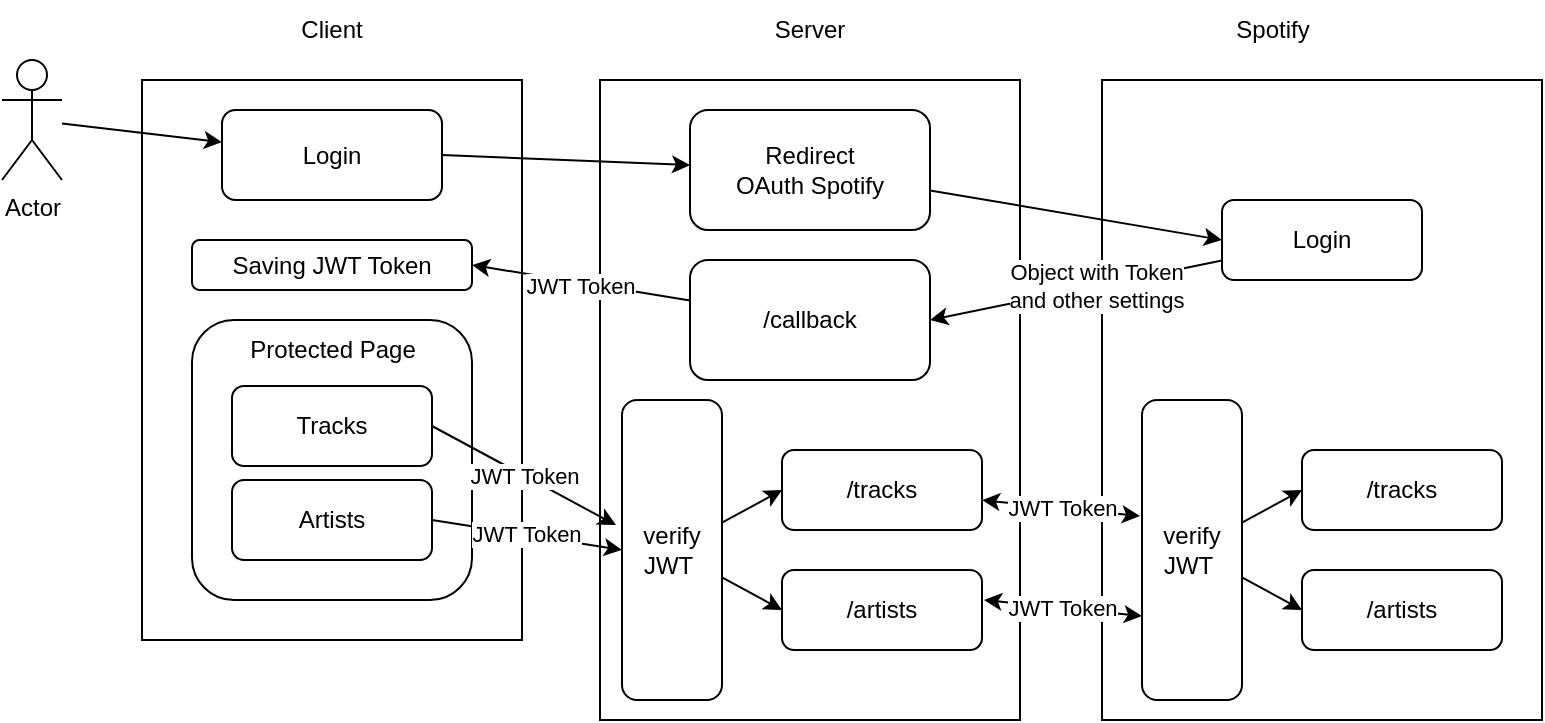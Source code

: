 <mxfile>
    <diagram id="CRIYX2zX5tSCqpigr5Dh" name="Page-1">
        <mxGraphModel dx="906" dy="682" grid="1" gridSize="10" guides="1" tooltips="1" connect="1" arrows="1" fold="1" page="1" pageScale="1" pageWidth="827" pageHeight="1169" math="0" shadow="0">
            <root>
                <mxCell id="0"/>
                <mxCell id="1" parent="0"/>
                <mxCell id="21" value="" style="rounded=0;whiteSpace=wrap;html=1;fontStyle=1;fillColor=none;" parent="1" vertex="1">
                    <mxGeometry x="560" y="160" width="220" height="320" as="geometry"/>
                </mxCell>
                <mxCell id="8" value="" style="edgeStyle=none;html=1;" parent="1" source="2" target="5" edge="1">
                    <mxGeometry relative="1" as="geometry"/>
                </mxCell>
                <mxCell id="2" value="Actor" style="shape=umlActor;verticalLabelPosition=bottom;verticalAlign=top;html=1;outlineConnect=0;" parent="1" vertex="1">
                    <mxGeometry x="10" y="150" width="30" height="60" as="geometry"/>
                </mxCell>
                <mxCell id="13" style="edgeStyle=none;html=1;exitX=1;exitY=0.5;exitDx=0;exitDy=0;" parent="1" source="5" target="12" edge="1">
                    <mxGeometry relative="1" as="geometry"/>
                </mxCell>
                <mxCell id="3" value="" style="rounded=0;whiteSpace=wrap;html=1;fillColor=none;" parent="1" vertex="1">
                    <mxGeometry x="80" y="160" width="190" height="280" as="geometry"/>
                </mxCell>
                <mxCell id="4" value="Client" style="text;html=1;strokeColor=none;fillColor=none;align=center;verticalAlign=middle;whiteSpace=wrap;rounded=0;" parent="1" vertex="1">
                    <mxGeometry x="145" y="120" width="60" height="30" as="geometry"/>
                </mxCell>
                <mxCell id="5" value="Login" style="rounded=1;whiteSpace=wrap;html=1;" parent="1" vertex="1">
                    <mxGeometry x="120" y="175" width="110" height="45" as="geometry"/>
                </mxCell>
                <mxCell id="9" value="" style="rounded=0;whiteSpace=wrap;html=1;fontStyle=1;fillColor=none;" parent="1" vertex="1">
                    <mxGeometry x="309" y="160" width="210" height="320" as="geometry"/>
                </mxCell>
                <mxCell id="10" value="Server" style="text;html=1;strokeColor=none;fillColor=none;align=center;verticalAlign=middle;whiteSpace=wrap;rounded=0;" parent="1" vertex="1">
                    <mxGeometry x="384" y="120" width="60" height="30" as="geometry"/>
                </mxCell>
                <mxCell id="16" style="edgeStyle=none;html=1;entryX=0;entryY=0.5;entryDx=0;entryDy=0;" parent="1" source="12" target="14" edge="1">
                    <mxGeometry relative="1" as="geometry"/>
                </mxCell>
                <mxCell id="12" value="Redirect&lt;br&gt;OAuth Spotify" style="rounded=1;whiteSpace=wrap;html=1;" parent="1" vertex="1">
                    <mxGeometry x="354" y="175" width="120" height="60" as="geometry"/>
                </mxCell>
                <mxCell id="18" style="edgeStyle=none;html=1;entryX=1;entryY=0.5;entryDx=0;entryDy=0;" parent="1" source="14" target="17" edge="1">
                    <mxGeometry relative="1" as="geometry"/>
                </mxCell>
                <mxCell id="19" value="Object with Token &lt;br&gt;and other settings" style="edgeLabel;html=1;align=center;verticalAlign=middle;resizable=0;points=[];" parent="18" vertex="1" connectable="0">
                    <mxGeometry x="-0.127" relative="1" as="geometry">
                        <mxPoint as="offset"/>
                    </mxGeometry>
                </mxCell>
                <mxCell id="14" value="Login" style="rounded=1;whiteSpace=wrap;html=1;fillColor=none;" parent="1" vertex="1">
                    <mxGeometry x="620" y="220" width="100" height="40" as="geometry"/>
                </mxCell>
                <mxCell id="15" value="Spotify&lt;br&gt;" style="text;html=1;align=center;verticalAlign=middle;resizable=0;points=[];autosize=1;strokeColor=none;fillColor=none;" parent="1" vertex="1">
                    <mxGeometry x="615" y="120" width="60" height="30" as="geometry"/>
                </mxCell>
                <mxCell id="23" style="edgeStyle=none;html=1;entryX=1;entryY=0.5;entryDx=0;entryDy=0;" parent="1" source="17" target="29" edge="1">
                    <mxGeometry relative="1" as="geometry"/>
                </mxCell>
                <mxCell id="24" value="JWT Token" style="edgeLabel;html=1;align=center;verticalAlign=middle;resizable=0;points=[];" parent="23" vertex="1" connectable="0">
                    <mxGeometry x="0.018" y="2" relative="1" as="geometry">
                        <mxPoint as="offset"/>
                    </mxGeometry>
                </mxCell>
                <mxCell id="17" value="/callback" style="rounded=1;whiteSpace=wrap;html=1;" parent="1" vertex="1">
                    <mxGeometry x="354" y="250" width="120" height="60" as="geometry"/>
                </mxCell>
                <mxCell id="22" value="" style="rounded=1;whiteSpace=wrap;html=1;" parent="1" vertex="1">
                    <mxGeometry x="105" y="280" width="140" height="140" as="geometry"/>
                </mxCell>
                <mxCell id="27" value="&lt;span style=&quot;&quot;&gt;Protected Page&lt;/span&gt;" style="text;html=1;align=center;verticalAlign=middle;resizable=0;points=[];autosize=1;strokeColor=none;fillColor=none;" parent="1" vertex="1">
                    <mxGeometry x="120" y="280" width="110" height="30" as="geometry"/>
                </mxCell>
                <mxCell id="31" value="JWT Token" style="edgeStyle=none;html=1;entryX=-0.06;entryY=0.417;entryDx=0;entryDy=0;entryPerimeter=0;exitX=1;exitY=0.5;exitDx=0;exitDy=0;" parent="1" source="28" target="33" edge="1">
                    <mxGeometry relative="1" as="geometry"/>
                </mxCell>
                <mxCell id="28" value="Tracks" style="rounded=1;whiteSpace=wrap;html=1;" parent="1" vertex="1">
                    <mxGeometry x="125" y="313" width="100" height="40" as="geometry"/>
                </mxCell>
                <mxCell id="29" value="Saving JWT Token" style="rounded=1;whiteSpace=wrap;html=1;" parent="1" vertex="1">
                    <mxGeometry x="105" y="240" width="140" height="25" as="geometry"/>
                </mxCell>
                <mxCell id="52" style="edgeStyle=none;html=1;entryX=-0.02;entryY=0.387;entryDx=0;entryDy=0;entryPerimeter=0;startArrow=classic;startFill=1;" edge="1" parent="1" source="30" target="50">
                    <mxGeometry relative="1" as="geometry"/>
                </mxCell>
                <mxCell id="54" value="JWT Token" style="edgeLabel;html=1;align=center;verticalAlign=middle;resizable=0;points=[];" vertex="1" connectable="0" parent="52">
                    <mxGeometry x="0.012" relative="1" as="geometry">
                        <mxPoint as="offset"/>
                    </mxGeometry>
                </mxCell>
                <mxCell id="30" value="/tracks" style="rounded=1;whiteSpace=wrap;html=1;" parent="1" vertex="1">
                    <mxGeometry x="400" y="345" width="100" height="40" as="geometry"/>
                </mxCell>
                <mxCell id="38" style="edgeStyle=none;html=1;entryX=0;entryY=0.5;entryDx=0;entryDy=0;" parent="1" source="33" target="30" edge="1">
                    <mxGeometry relative="1" as="geometry"/>
                </mxCell>
                <mxCell id="39" style="edgeStyle=none;html=1;entryX=0;entryY=0.5;entryDx=0;entryDy=0;" parent="1" source="33" target="35" edge="1">
                    <mxGeometry relative="1" as="geometry"/>
                </mxCell>
                <mxCell id="33" value="verify&lt;br&gt;JWT&amp;nbsp;&lt;br&gt;" style="rounded=1;whiteSpace=wrap;html=1;fillColor=none;" parent="1" vertex="1">
                    <mxGeometry x="320" y="320" width="50" height="150" as="geometry"/>
                </mxCell>
                <mxCell id="35" value="/artists" style="rounded=1;whiteSpace=wrap;html=1;" parent="1" vertex="1">
                    <mxGeometry x="400" y="405" width="100" height="40" as="geometry"/>
                </mxCell>
                <mxCell id="36" value="Artists" style="rounded=1;whiteSpace=wrap;html=1;" parent="1" vertex="1">
                    <mxGeometry x="125" y="360" width="100" height="40" as="geometry"/>
                </mxCell>
                <mxCell id="37" value="JWT Token" style="edgeStyle=none;html=1;entryX=0;entryY=0.5;entryDx=0;entryDy=0;exitX=1;exitY=0.5;exitDx=0;exitDy=0;" parent="1" source="36" target="33" edge="1">
                    <mxGeometry relative="1" as="geometry">
                        <mxPoint x="235" y="343" as="sourcePoint"/>
                        <mxPoint x="327" y="392.55" as="targetPoint"/>
                    </mxGeometry>
                </mxCell>
                <mxCell id="47" value="/tracks" style="rounded=1;whiteSpace=wrap;html=1;" vertex="1" parent="1">
                    <mxGeometry x="660" y="345" width="100" height="40" as="geometry"/>
                </mxCell>
                <mxCell id="48" style="edgeStyle=none;html=1;entryX=0;entryY=0.5;entryDx=0;entryDy=0;" edge="1" parent="1" source="50" target="47">
                    <mxGeometry relative="1" as="geometry"/>
                </mxCell>
                <mxCell id="49" style="edgeStyle=none;html=1;entryX=0;entryY=0.5;entryDx=0;entryDy=0;" edge="1" parent="1" source="50" target="51">
                    <mxGeometry relative="1" as="geometry"/>
                </mxCell>
                <mxCell id="50" value="verify&lt;br&gt;JWT&amp;nbsp;&lt;br&gt;" style="rounded=1;whiteSpace=wrap;html=1;fillColor=none;" vertex="1" parent="1">
                    <mxGeometry x="580" y="320" width="50" height="150" as="geometry"/>
                </mxCell>
                <mxCell id="51" value="/artists" style="rounded=1;whiteSpace=wrap;html=1;" vertex="1" parent="1">
                    <mxGeometry x="660" y="405" width="100" height="40" as="geometry"/>
                </mxCell>
                <mxCell id="53" value="JWT Token" style="edgeStyle=none;html=1;entryX=-0.02;entryY=0.387;entryDx=0;entryDy=0;entryPerimeter=0;startArrow=classic;startFill=1;" edge="1" parent="1">
                    <mxGeometry relative="1" as="geometry">
                        <mxPoint x="501" y="419.998" as="sourcePoint"/>
                        <mxPoint x="580" y="427.99" as="targetPoint"/>
                    </mxGeometry>
                </mxCell>
            </root>
        </mxGraphModel>
    </diagram>
</mxfile>